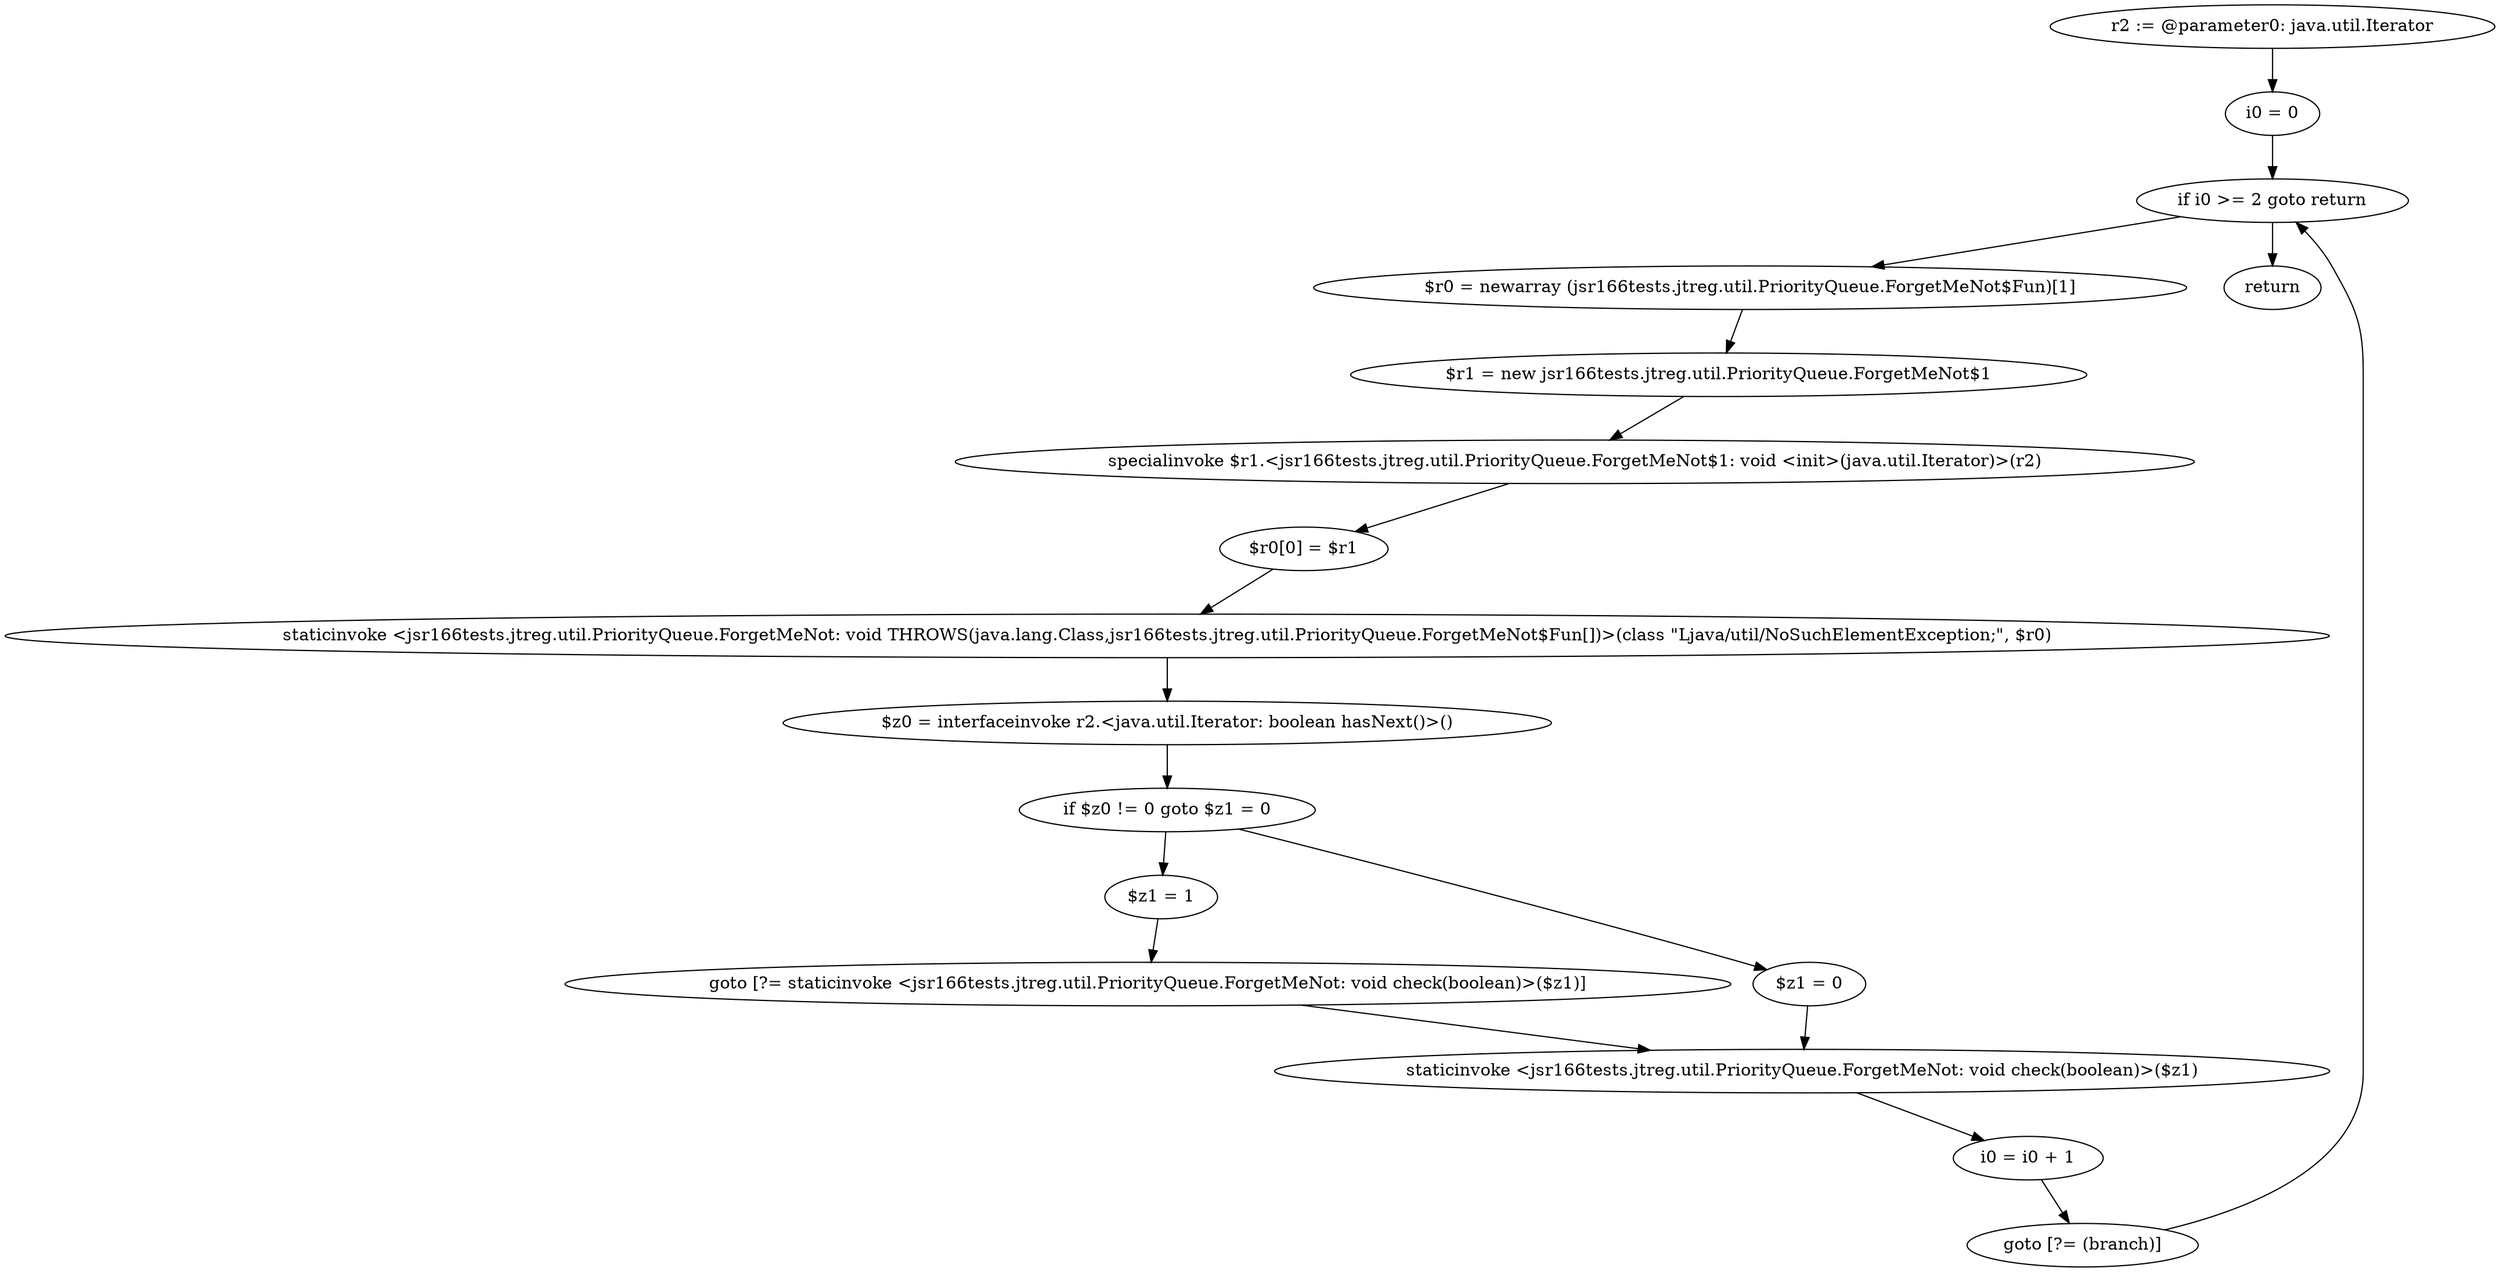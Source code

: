 digraph "unitGraph" {
    "r2 := @parameter0: java.util.Iterator"
    "i0 = 0"
    "if i0 >= 2 goto return"
    "$r0 = newarray (jsr166tests.jtreg.util.PriorityQueue.ForgetMeNot$Fun)[1]"
    "$r1 = new jsr166tests.jtreg.util.PriorityQueue.ForgetMeNot$1"
    "specialinvoke $r1.<jsr166tests.jtreg.util.PriorityQueue.ForgetMeNot$1: void <init>(java.util.Iterator)>(r2)"
    "$r0[0] = $r1"
    "staticinvoke <jsr166tests.jtreg.util.PriorityQueue.ForgetMeNot: void THROWS(java.lang.Class,jsr166tests.jtreg.util.PriorityQueue.ForgetMeNot$Fun[])>(class \"Ljava/util/NoSuchElementException;\", $r0)"
    "$z0 = interfaceinvoke r2.<java.util.Iterator: boolean hasNext()>()"
    "if $z0 != 0 goto $z1 = 0"
    "$z1 = 1"
    "goto [?= staticinvoke <jsr166tests.jtreg.util.PriorityQueue.ForgetMeNot: void check(boolean)>($z1)]"
    "$z1 = 0"
    "staticinvoke <jsr166tests.jtreg.util.PriorityQueue.ForgetMeNot: void check(boolean)>($z1)"
    "i0 = i0 + 1"
    "goto [?= (branch)]"
    "return"
    "r2 := @parameter0: java.util.Iterator"->"i0 = 0";
    "i0 = 0"->"if i0 >= 2 goto return";
    "if i0 >= 2 goto return"->"$r0 = newarray (jsr166tests.jtreg.util.PriorityQueue.ForgetMeNot$Fun)[1]";
    "if i0 >= 2 goto return"->"return";
    "$r0 = newarray (jsr166tests.jtreg.util.PriorityQueue.ForgetMeNot$Fun)[1]"->"$r1 = new jsr166tests.jtreg.util.PriorityQueue.ForgetMeNot$1";
    "$r1 = new jsr166tests.jtreg.util.PriorityQueue.ForgetMeNot$1"->"specialinvoke $r1.<jsr166tests.jtreg.util.PriorityQueue.ForgetMeNot$1: void <init>(java.util.Iterator)>(r2)";
    "specialinvoke $r1.<jsr166tests.jtreg.util.PriorityQueue.ForgetMeNot$1: void <init>(java.util.Iterator)>(r2)"->"$r0[0] = $r1";
    "$r0[0] = $r1"->"staticinvoke <jsr166tests.jtreg.util.PriorityQueue.ForgetMeNot: void THROWS(java.lang.Class,jsr166tests.jtreg.util.PriorityQueue.ForgetMeNot$Fun[])>(class \"Ljava/util/NoSuchElementException;\", $r0)";
    "staticinvoke <jsr166tests.jtreg.util.PriorityQueue.ForgetMeNot: void THROWS(java.lang.Class,jsr166tests.jtreg.util.PriorityQueue.ForgetMeNot$Fun[])>(class \"Ljava/util/NoSuchElementException;\", $r0)"->"$z0 = interfaceinvoke r2.<java.util.Iterator: boolean hasNext()>()";
    "$z0 = interfaceinvoke r2.<java.util.Iterator: boolean hasNext()>()"->"if $z0 != 0 goto $z1 = 0";
    "if $z0 != 0 goto $z1 = 0"->"$z1 = 1";
    "if $z0 != 0 goto $z1 = 0"->"$z1 = 0";
    "$z1 = 1"->"goto [?= staticinvoke <jsr166tests.jtreg.util.PriorityQueue.ForgetMeNot: void check(boolean)>($z1)]";
    "goto [?= staticinvoke <jsr166tests.jtreg.util.PriorityQueue.ForgetMeNot: void check(boolean)>($z1)]"->"staticinvoke <jsr166tests.jtreg.util.PriorityQueue.ForgetMeNot: void check(boolean)>($z1)";
    "$z1 = 0"->"staticinvoke <jsr166tests.jtreg.util.PriorityQueue.ForgetMeNot: void check(boolean)>($z1)";
    "staticinvoke <jsr166tests.jtreg.util.PriorityQueue.ForgetMeNot: void check(boolean)>($z1)"->"i0 = i0 + 1";
    "i0 = i0 + 1"->"goto [?= (branch)]";
    "goto [?= (branch)]"->"if i0 >= 2 goto return";
}
